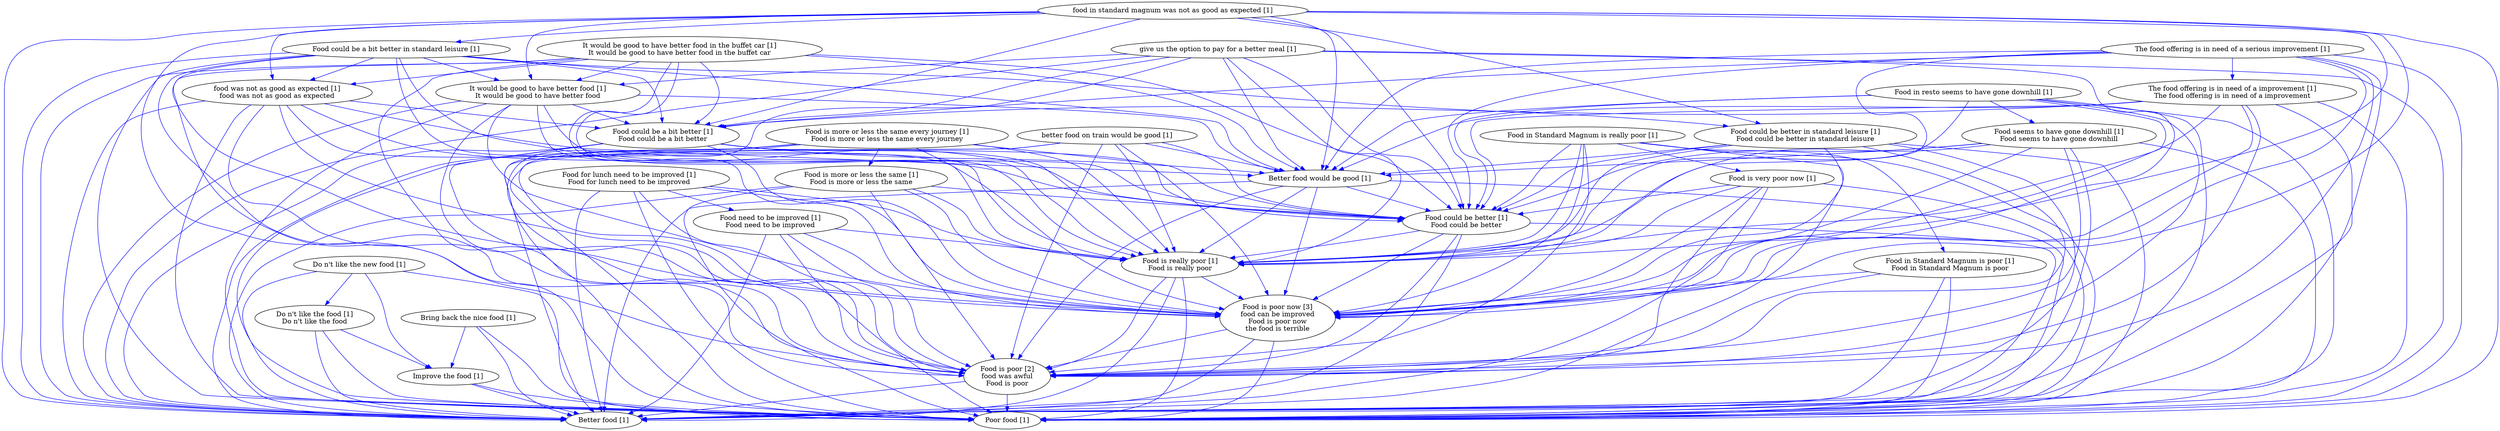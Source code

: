 digraph collapsedGraph {
"Food is poor now [3]\nfood can be improved\nFood is poor now\nthe food is terrible""Food is poor [2]\nfood was awful\nFood is poor""Better food [1]""Better food would be good [1]""Bring back the nice food [1]""Do n't like the new food [1]""Do n't like the food [1]\nDo n't like the food""Food could be a bit better in standard leisure [1]""Food could be better in standard leisure [1]\nFood could be better in standard leisure""Food could be better [1]\nFood could be better""Food could be a bit better [1]\nFood could be a bit better""Food for lunch need to be improved [1]\nFood for lunch need to be improved""Food need to be improved [1]\nFood need to be improved""Food in Standard Magnum is really poor [1]""Food in Standard Magnum is poor [1]\nFood in Standard Magnum is poor""Food is really poor [1]\nFood is really poor""Food in resto seems to have gone downhill [1]""Food seems to have gone downhill [1]\nFood seems to have gone downhill""Food is more or less the same every journey [1]\nFood is more or less the same every journey""Food is more or less the same [1]\nFood is more or less the same""Food is very poor now [1]""Improve the food [1]""It would be good to have better food in the buffet car [1]\nIt would be good to have better food in the buffet car""It would be good to have better food [1]\nIt would be good to have better food""Poor food [1]""The food offering is in need of a serious improvement [1]""The food offering is in need of a improvement [1]\nThe food offering is in need of a improvement""better food on train would be good [1]""food in standard magnum was not as good as expected [1]""food was not as good as expected [1]\nfood was not as good as expected""give us the option to pay for a better meal [1]""Food is poor [2]\nfood was awful\nFood is poor" -> "Better food [1]" [color=blue]
"Food is poor [2]\nfood was awful\nFood is poor" -> "Poor food [1]" [color=blue]
"Food need to be improved [1]\nFood need to be improved" -> "Food is really poor [1]\nFood is really poor" [color=blue]
"Food could be better in standard leisure [1]\nFood could be better in standard leisure" -> "Poor food [1]" [color=blue]
"food was not as good as expected [1]\nfood was not as good as expected" -> "Food is poor [2]\nfood was awful\nFood is poor" [color=blue]
"Food could be better in standard leisure [1]\nFood could be better in standard leisure" -> "Better food [1]" [color=blue]
"food was not as good as expected [1]\nfood was not as good as expected" -> "Food could be a bit better [1]\nFood could be a bit better" [color=blue]
"food was not as good as expected [1]\nfood was not as good as expected" -> "Food is poor now [3]\nfood can be improved\nFood is poor now\nthe food is terrible" [color=blue]
"give us the option to pay for a better meal [1]" -> "Food is poor [2]\nfood was awful\nFood is poor" [color=blue]
"give us the option to pay for a better meal [1]" -> "Food is poor now [3]\nfood can be improved\nFood is poor now\nthe food is terrible" [color=blue]
"Food could be a bit better in standard leisure [1]" -> "Food is poor [2]\nfood was awful\nFood is poor" [color=blue]
"Food could be a bit better in standard leisure [1]" -> "Food is poor now [3]\nfood can be improved\nFood is poor now\nthe food is terrible" [color=blue]
"better food on train would be good [1]" -> "Food is poor [2]\nfood was awful\nFood is poor" [color=blue]
"Food could be a bit better in standard leisure [1]" -> "Better food [1]" [color=blue]
"Food need to be improved [1]\nFood need to be improved" -> "Better food [1]" [color=blue]
"better food on train would be good [1]" -> "Food is poor now [3]\nfood can be improved\nFood is poor now\nthe food is terrible" [color=blue]
"Food could be a bit better in standard leisure [1]" -> "Poor food [1]" [color=blue]
"Food need to be improved [1]\nFood need to be improved" -> "Poor food [1]" [color=blue]
"Food could be a bit better in standard leisure [1]" -> "Better food would be good [1]" [color=blue]
"Food could be better in standard leisure [1]\nFood could be better in standard leisure" -> "Food is poor now [3]\nfood can be improved\nFood is poor now\nthe food is terrible" [color=blue]
"Food could be better in standard leisure [1]\nFood could be better in standard leisure" -> "Food is poor [2]\nfood was awful\nFood is poor" [color=blue]
"food was not as good as expected [1]\nfood was not as good as expected" -> "Poor food [1]" [color=blue]
"food was not as good as expected [1]\nfood was not as good as expected" -> "Better food [1]" [color=blue]
"The food offering is in need of a serious improvement [1]" -> "Food is poor [2]\nfood was awful\nFood is poor" [color=blue]
"Food in resto seems to have gone downhill [1]" -> "Food is poor now [3]\nfood can be improved\nFood is poor now\nthe food is terrible" [color=blue]
"Food could be a bit better in standard leisure [1]" -> "Food is really poor [1]\nFood is really poor" [color=blue]
"Food could be a bit better in standard leisure [1]" -> "food was not as good as expected [1]\nfood was not as good as expected" [color=blue]
"food in standard magnum was not as good as expected [1]" -> "Food is poor now [3]\nfood can be improved\nFood is poor now\nthe food is terrible" [color=blue]
"Food is very poor now [1]" -> "Food is poor [2]\nfood was awful\nFood is poor" [color=blue]
"Food could be a bit better in standard leisure [1]" -> "It would be good to have better food [1]\nIt would be good to have better food" [color=blue]
"Food is very poor now [1]" -> "Food is poor now [3]\nfood can be improved\nFood is poor now\nthe food is terrible" [color=blue]
"food was not as good as expected [1]\nfood was not as good as expected" -> "Food is really poor [1]\nFood is really poor" [color=blue]
"The food offering is in need of a improvement [1]\nThe food offering is in need of a improvement" -> "Food could be better [1]\nFood could be better" [color=blue]
"The food offering is in need of a improvement [1]\nThe food offering is in need of a improvement" -> "Better food would be good [1]" [color=blue]
"The food offering is in need of a serious improvement [1]" -> "Food is poor now [3]\nfood can be improved\nFood is poor now\nthe food is terrible" [color=blue]
"Better food would be good [1]" -> "Better food [1]" [color=blue]
"The food offering is in need of a serious improvement [1]" -> "Food could be a bit better [1]\nFood could be a bit better" [color=blue]
"Better food would be good [1]" -> "Poor food [1]" [color=blue]
"Food in resto seems to have gone downhill [1]" -> "Food is poor [2]\nfood was awful\nFood is poor" [color=blue]
"The food offering is in need of a improvement [1]\nThe food offering is in need of a improvement" -> "Food is really poor [1]\nFood is really poor" [color=blue]
"The food offering is in need of a serious improvement [1]" -> "Better food would be good [1]" [color=blue]
"better food on train would be good [1]" -> "Better food [1]" [color=blue]
"food was not as good as expected [1]\nfood was not as good as expected" -> "Food could be better [1]\nFood could be better" [color=blue]
"better food on train would be good [1]" -> "Poor food [1]" [color=blue]
"The food offering is in need of a improvement [1]\nThe food offering is in need of a improvement" -> "Food is poor now [3]\nfood can be improved\nFood is poor now\nthe food is terrible" [color=blue]
"Food is very poor now [1]" -> "Poor food [1]" [color=blue]
"The food offering is in need of a improvement [1]\nThe food offering is in need of a improvement" -> "Food could be a bit better [1]\nFood could be a bit better" [color=blue]
"Food is very poor now [1]" -> "Better food [1]" [color=blue]
"Bring back the nice food [1]" -> "Better food [1]" [color=blue]
"food was not as good as expected [1]\nfood was not as good as expected" -> "Better food would be good [1]" [color=blue]
"Food need to be improved [1]\nFood need to be improved" -> "Food is poor now [3]\nfood can be improved\nFood is poor now\nthe food is terrible" [color=blue]
"The food offering is in need of a improvement [1]\nThe food offering is in need of a improvement" -> "Food is poor [2]\nfood was awful\nFood is poor" [color=blue]
"Bring back the nice food [1]" -> "Poor food [1]" [color=blue]
"Food need to be improved [1]\nFood need to be improved" -> "Food is poor [2]\nfood was awful\nFood is poor" [color=blue]
"food in standard magnum was not as good as expected [1]" -> "Better food would be good [1]" [color=blue]
"Food is poor now [3]\nfood can be improved\nFood is poor now\nthe food is terrible" -> "Better food [1]" [color=blue]
"Food is poor now [3]\nfood can be improved\nFood is poor now\nthe food is terrible" -> "Poor food [1]" [color=blue]
"food in standard magnum was not as good as expected [1]" -> "Food is poor [2]\nfood was awful\nFood is poor" [color=blue]
"Better food would be good [1]" -> "Food could be better [1]\nFood could be better" [color=blue]
"Food could be better in standard leisure [1]\nFood could be better in standard leisure" -> "Food is really poor [1]\nFood is really poor" [color=blue]
"food in standard magnum was not as good as expected [1]" -> "Food could be a bit better [1]\nFood could be a bit better" [color=blue]
"Better food would be good [1]" -> "Food is really poor [1]\nFood is really poor" [color=blue]
"better food on train would be good [1]" -> "Food is really poor [1]\nFood is really poor" [color=blue]
"The food offering is in need of a serious improvement [1]" -> "Better food [1]" [color=blue]
"The food offering is in need of a serious improvement [1]" -> "Poor food [1]" [color=blue]
"better food on train would be good [1]" -> "Food could be better [1]\nFood could be better" [color=blue]
"Food could be a bit better [1]\nFood could be a bit better" -> "Better food [1]" [color=blue]
"Food could be a bit better [1]\nFood could be a bit better" -> "Poor food [1]" [color=blue]
"Food is really poor [1]\nFood is really poor" -> "Better food [1]" [color=blue]
"Food is really poor [1]\nFood is really poor" -> "Poor food [1]" [color=blue]
"It would be good to have better food [1]\nIt would be good to have better food" -> "Food is really poor [1]\nFood is really poor" [color=blue]
"It would be good to have better food [1]\nIt would be good to have better food" -> "Food could be better [1]\nFood could be better" [color=blue]
"Bring back the nice food [1]" -> "Improve the food [1]" [color=blue]
"Food is poor now [3]\nfood can be improved\nFood is poor now\nthe food is terrible" -> "Food is poor [2]\nfood was awful\nFood is poor" [color=blue]
"Food for lunch need to be improved [1]\nFood for lunch need to be improved" -> "Food is poor now [3]\nfood can be improved\nFood is poor now\nthe food is terrible" [color=blue]
"Food for lunch need to be improved [1]\nFood for lunch need to be improved" -> "Food is poor [2]\nfood was awful\nFood is poor" [color=blue]
"Food is really poor [1]\nFood is really poor" -> "Food is poor [2]\nfood was awful\nFood is poor" [color=blue]
"Food could be a bit better [1]\nFood could be a bit better" -> "Food is really poor [1]\nFood is really poor" [color=blue]
"Food is really poor [1]\nFood is really poor" -> "Food is poor now [3]\nfood can be improved\nFood is poor now\nthe food is terrible" [color=blue]
"Do n't like the food [1]\nDo n't like the food" -> "Better food [1]" [color=blue]
"Do n't like the food [1]\nDo n't like the food" -> "Poor food [1]" [color=blue]
"Food is more or less the same every journey [1]\nFood is more or less the same every journey" -> "Food is poor [2]\nfood was awful\nFood is poor" [color=blue]
"It would be good to have better food [1]\nIt would be good to have better food" -> "Food is poor [2]\nfood was awful\nFood is poor" [color=blue]
"Better food would be good [1]" -> "Food is poor [2]\nfood was awful\nFood is poor" [color=blue]
"The food offering is in need of a improvement [1]\nThe food offering is in need of a improvement" -> "Poor food [1]" [color=blue]
"The food offering is in need of a improvement [1]\nThe food offering is in need of a improvement" -> "Better food [1]" [color=blue]
"It would be good to have better food [1]\nIt would be good to have better food" -> "Food could be a bit better [1]\nFood could be a bit better" [color=blue]
"It would be good to have better food [1]\nIt would be good to have better food" -> "Better food would be good [1]" [color=blue]
"It would be good to have better food [1]\nIt would be good to have better food" -> "Food is poor now [3]\nfood can be improved\nFood is poor now\nthe food is terrible" [color=blue]
"Do n't like the food [1]\nDo n't like the food" -> "Improve the food [1]" [color=blue]
"Food seems to have gone downhill [1]\nFood seems to have gone downhill" -> "Food is poor now [3]\nfood can be improved\nFood is poor now\nthe food is terrible" [color=blue]
"Food seems to have gone downhill [1]\nFood seems to have gone downhill" -> "Better food would be good [1]" [color=blue]
"Do n't like the new food [1]" -> "Improve the food [1]" [color=blue]
"It would be good to have better food [1]\nIt would be good to have better food" -> "Better food [1]" [color=blue]
"It would be good to have better food [1]\nIt would be good to have better food" -> "Poor food [1]" [color=blue]
"give us the option to pay for a better meal [1]" -> "Better food would be good [1]" [color=blue]
"give us the option to pay for a better meal [1]" -> "Food could be a bit better [1]\nFood could be a bit better" [color=blue]
"food in standard magnum was not as good as expected [1]" -> "It would be good to have better food [1]\nIt would be good to have better food" [color=blue]
"give us the option to pay for a better meal [1]" -> "It would be good to have better food [1]\nIt would be good to have better food" [color=blue]
"give us the option to pay for a better meal [1]" -> "Food is really poor [1]\nFood is really poor" [color=blue]
"Food in Standard Magnum is really poor [1]" -> "Food is poor now [3]\nfood can be improved\nFood is poor now\nthe food is terrible" [color=blue]
"give us the option to pay for a better meal [1]" -> "Food could be better [1]\nFood could be better" [color=blue]
"food in standard magnum was not as good as expected [1]" -> "Better food [1]" [color=blue]
"food in standard magnum was not as good as expected [1]" -> "Poor food [1]" [color=blue]
"Food in Standard Magnum is really poor [1]" -> "Food is very poor now [1]" [color=blue]
"Food in Standard Magnum is really poor [1]" -> "Food is poor [2]\nfood was awful\nFood is poor" [color=blue]
"Food is more or less the same [1]\nFood is more or less the same" -> "Food is poor [2]\nfood was awful\nFood is poor" [color=blue]
"Food is more or less the same [1]\nFood is more or less the same" -> "Food is poor now [3]\nfood can be improved\nFood is poor now\nthe food is terrible" [color=blue]
"Food is more or less the same [1]\nFood is more or less the same" -> "Poor food [1]" [color=blue]
"Food is more or less the same [1]\nFood is more or less the same" -> "Better food [1]" [color=blue]
"Food seems to have gone downhill [1]\nFood seems to have gone downhill" -> "Poor food [1]" [color=blue]
"Food seems to have gone downhill [1]\nFood seems to have gone downhill" -> "Better food [1]" [color=blue]
"Food in Standard Magnum is poor [1]\nFood in Standard Magnum is poor" -> "Food is poor [2]\nfood was awful\nFood is poor" [color=blue]
"Food in Standard Magnum is poor [1]\nFood in Standard Magnum is poor" -> "Food is poor now [3]\nfood can be improved\nFood is poor now\nthe food is terrible" [color=blue]
"It would be good to have better food in the buffet car [1]\nIt would be good to have better food in the buffet car" -> "Food could be better [1]\nFood could be better" [color=blue]
"Food could be a bit better [1]\nFood could be a bit better" -> "Food is poor [2]\nfood was awful\nFood is poor" [color=blue]
"Food for lunch need to be improved [1]\nFood for lunch need to be improved" -> "Poor food [1]" [color=blue]
"Food for lunch need to be improved [1]\nFood for lunch need to be improved" -> "Better food [1]" [color=blue]
"Food is more or less the same every journey [1]\nFood is more or less the same every journey" -> "Poor food [1]" [color=blue]
"It would be good to have better food in the buffet car [1]\nIt would be good to have better food in the buffet car" -> "Food is really poor [1]\nFood is really poor" [color=blue]
"It would be good to have better food in the buffet car [1]\nIt would be good to have better food in the buffet car" -> "food was not as good as expected [1]\nfood was not as good as expected" [color=blue]
"Food is more or less the same [1]\nFood is more or less the same" -> "Food could be better [1]\nFood could be better" [color=blue]
"Food is more or less the same every journey [1]\nFood is more or less the same every journey" -> "Better food [1]" [color=blue]
"Food is more or less the same [1]\nFood is more or less the same" -> "Food is really poor [1]\nFood is really poor" [color=blue]
"Food seems to have gone downhill [1]\nFood seems to have gone downhill" -> "Food is really poor [1]\nFood is really poor" [color=blue]
"Food is more or less the same every journey [1]\nFood is more or less the same every journey" -> "Food is poor now [3]\nfood can be improved\nFood is poor now\nthe food is terrible" [color=blue]
"give us the option to pay for a better meal [1]" -> "Better food [1]" [color=blue]
"Food in resto seems to have gone downhill [1]" -> "Better food would be good [1]" [color=blue]
"Food for lunch need to be improved [1]\nFood for lunch need to be improved" -> "Food is really poor [1]\nFood is really poor" [color=blue]
"It would be good to have better food in the buffet car [1]\nIt would be good to have better food in the buffet car" -> "Better food [1]" [color=blue]
"food in standard magnum was not as good as expected [1]" -> "Food could be better [1]\nFood could be better" [color=blue]
"food in standard magnum was not as good as expected [1]" -> "Food is really poor [1]\nFood is really poor" [color=blue]
"It would be good to have better food in the buffet car [1]\nIt would be good to have better food in the buffet car" -> "Poor food [1]" [color=blue]
"Food is more or less the same every journey [1]\nFood is more or less the same every journey" -> "Food is really poor [1]\nFood is really poor" [color=blue]
"food in standard magnum was not as good as expected [1]" -> "Food could be a bit better in standard leisure [1]" [color=blue]
"Food is more or less the same every journey [1]\nFood is more or less the same every journey" -> "Food could be better [1]\nFood could be better" [color=blue]
"Food seems to have gone downhill [1]\nFood seems to have gone downhill" -> "Food could be better [1]\nFood could be better" [color=blue]
"The food offering is in need of a serious improvement [1]" -> "Food is really poor [1]\nFood is really poor" [color=blue]
"Food in resto seems to have gone downhill [1]" -> "Poor food [1]" [color=blue]
"Food in resto seems to have gone downhill [1]" -> "Better food [1]" [color=blue]
"The food offering is in need of a serious improvement [1]" -> "Food could be better [1]\nFood could be better" [color=blue]
"Food could be better in standard leisure [1]\nFood could be better in standard leisure" -> "Better food would be good [1]" [color=blue]
"Food in resto seems to have gone downhill [1]" -> "Food could be better [1]\nFood could be better" [color=blue]
"Food in resto seems to have gone downhill [1]" -> "Food is really poor [1]\nFood is really poor" [color=blue]
"Food seems to have gone downhill [1]\nFood seems to have gone downhill" -> "Food is poor [2]\nfood was awful\nFood is poor" [color=blue]
"Food in Standard Magnum is poor [1]\nFood in Standard Magnum is poor" -> "Better food [1]" [color=blue]
"Food in Standard Magnum is poor [1]\nFood in Standard Magnum is poor" -> "Poor food [1]" [color=blue]
"Food could be better [1]\nFood could be better" -> "Food is poor now [3]\nfood can be improved\nFood is poor now\nthe food is terrible" [color=blue]
"Food is very poor now [1]" -> "Food is really poor [1]\nFood is really poor" [color=blue]
"Food is very poor now [1]" -> "Food could be better [1]\nFood could be better" [color=blue]
"Food could be better [1]\nFood could be better" -> "Better food [1]" [color=blue]
"Food could be better [1]\nFood could be better" -> "Poor food [1]" [color=blue]
"Improve the food [1]" -> "Better food [1]" [color=blue]
"Improve the food [1]" -> "Poor food [1]" [color=blue]
"Do n't like the new food [1]" -> "Better food [1]" [color=blue]
"Do n't like the new food [1]" -> "Poor food [1]" [color=blue]
"It would be good to have better food in the buffet car [1]\nIt would be good to have better food in the buffet car" -> "Food is poor [2]\nfood was awful\nFood is poor" [color=blue]
"It would be good to have better food in the buffet car [1]\nIt would be good to have better food in the buffet car" -> "Food is poor now [3]\nfood can be improved\nFood is poor now\nthe food is terrible" [color=blue]
"Food could be better [1]\nFood could be better" -> "Food is poor [2]\nfood was awful\nFood is poor" [color=blue]
"Food in Standard Magnum is really poor [1]" -> "Food could be better [1]\nFood could be better" [color=blue]
"It would be good to have better food in the buffet car [1]\nIt would be good to have better food in the buffet car" -> "Better food would be good [1]" [color=blue]
"Food could be better [1]\nFood could be better" -> "Food is really poor [1]\nFood is really poor" [color=blue]
"It would be good to have better food in the buffet car [1]\nIt would be good to have better food in the buffet car" -> "Food could be a bit better [1]\nFood could be a bit better" [color=blue]
"Food could be a bit better [1]\nFood could be a bit better" -> "Better food would be good [1]" [color=blue]
"Food could be a bit better [1]\nFood could be a bit better" -> "Food is poor now [3]\nfood can be improved\nFood is poor now\nthe food is terrible" [color=blue]
"Food in Standard Magnum is really poor [1]" -> "Poor food [1]" [color=blue]
"Food in Standard Magnum is really poor [1]" -> "Better food [1]" [color=blue]
"Do n't like the new food [1]" -> "Do n't like the food [1]\nDo n't like the food" [color=blue]
"Food could be a bit better in standard leisure [1]" -> "Food could be better in standard leisure [1]\nFood could be better in standard leisure" [color=blue]
"Food could be better in standard leisure [1]\nFood could be better in standard leisure" -> "Food could be better [1]\nFood could be better" [color=blue]
"Food could be a bit better in standard leisure [1]" -> "Food could be a bit better [1]\nFood could be a bit better" [color=blue]
"Food could be a bit better [1]\nFood could be a bit better" -> "Food could be better [1]\nFood could be better" [color=blue]
"Food could be a bit better in standard leisure [1]" -> "Food could be better [1]\nFood could be better" [color=blue]
"Food for lunch need to be improved [1]\nFood for lunch need to be improved" -> "Food need to be improved [1]\nFood need to be improved" [color=blue]
"Food in Standard Magnum is really poor [1]" -> "Food in Standard Magnum is poor [1]\nFood in Standard Magnum is poor" [color=blue]
"Food in Standard Magnum is really poor [1]" -> "Food is really poor [1]\nFood is really poor" [color=blue]
"Food in resto seems to have gone downhill [1]" -> "Food seems to have gone downhill [1]\nFood seems to have gone downhill" [color=blue]
"Food is more or less the same every journey [1]\nFood is more or less the same every journey" -> "Food is more or less the same [1]\nFood is more or less the same" [color=blue]
"It would be good to have better food in the buffet car [1]\nIt would be good to have better food in the buffet car" -> "It would be good to have better food [1]\nIt would be good to have better food" [color=blue]
"The food offering is in need of a serious improvement [1]" -> "The food offering is in need of a improvement [1]\nThe food offering is in need of a improvement" [color=blue]
"better food on train would be good [1]" -> "Better food would be good [1]" [color=blue]
"food in standard magnum was not as good as expected [1]" -> "food was not as good as expected [1]\nfood was not as good as expected" [color=blue]
"Better food would be good [1]" -> "Food is poor now [3]\nfood can be improved\nFood is poor now\nthe food is terrible" [color=blue]
"food in standard magnum was not as good as expected [1]" -> "Food could be better in standard leisure [1]\nFood could be better in standard leisure" [color=blue]
"give us the option to pay for a better meal [1]" -> "Poor food [1]" [color=blue]
}